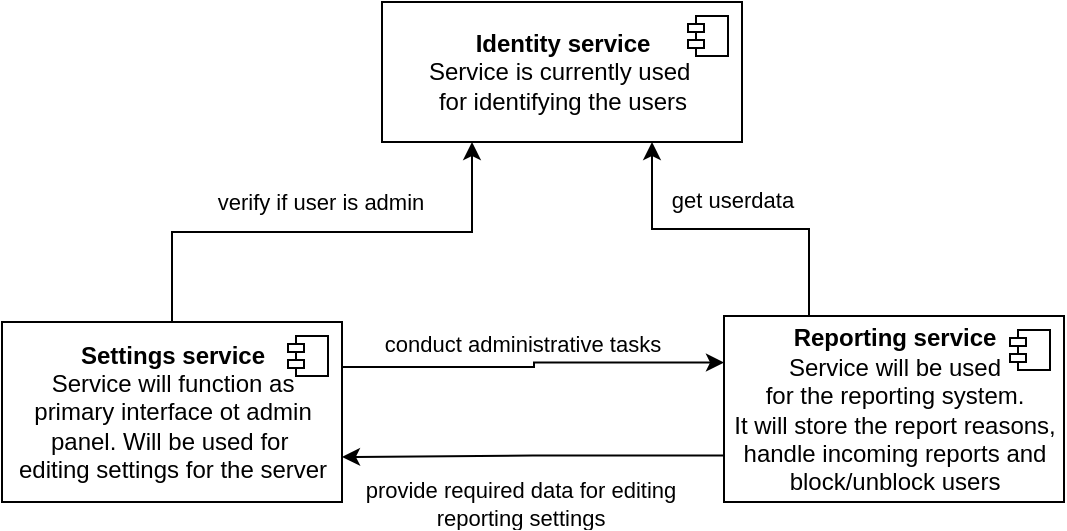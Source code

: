 <mxfile version="14.1.8" type="device"><diagram id="sjsWT4N13Pt0rgzG66gl" name="Seite-1"><mxGraphModel dx="1024" dy="592" grid="1" gridSize="10" guides="1" tooltips="1" connect="1" arrows="1" fold="1" page="1" pageScale="1" pageWidth="827" pageHeight="1169" math="0" shadow="0"><root><mxCell id="0"/><mxCell id="1" parent="0"/><mxCell id="5xztgfxP8H5yamXmcg64-1" value="&lt;b&gt;Identity service&lt;br&gt;&lt;/b&gt;Service is currently used&amp;nbsp;&lt;br&gt;for identifying the users" style="html=1;dropTarget=0;" vertex="1" parent="1"><mxGeometry x="340" y="10" width="180" height="70" as="geometry"/></mxCell><mxCell id="5xztgfxP8H5yamXmcg64-2" value="" style="shape=module;jettyWidth=8;jettyHeight=4;" vertex="1" parent="5xztgfxP8H5yamXmcg64-1"><mxGeometry x="1" width="20" height="20" relative="1" as="geometry"><mxPoint x="-27" y="7" as="offset"/></mxGeometry></mxCell><mxCell id="5xztgfxP8H5yamXmcg64-10" value="provide required data for editing &lt;br&gt;reporting settings" style="edgeStyle=orthogonalEdgeStyle;rounded=0;orthogonalLoop=1;jettySize=auto;html=1;exitX=0;exitY=0.75;exitDx=0;exitDy=0;entryX=1;entryY=0.75;entryDx=0;entryDy=0;" edge="1" parent="1" source="5xztgfxP8H5yamXmcg64-3" target="5xztgfxP8H5yamXmcg64-5"><mxGeometry x="0.067" y="23" relative="1" as="geometry"><mxPoint as="offset"/></mxGeometry></mxCell><mxCell id="5xztgfxP8H5yamXmcg64-11" value="get userdata" style="edgeStyle=orthogonalEdgeStyle;rounded=0;orthogonalLoop=1;jettySize=auto;html=1;exitX=0.25;exitY=0;exitDx=0;exitDy=0;entryX=0.75;entryY=1;entryDx=0;entryDy=0;" edge="1" parent="1" source="5xztgfxP8H5yamXmcg64-3" target="5xztgfxP8H5yamXmcg64-1"><mxGeometry y="-15" relative="1" as="geometry"><mxPoint x="1" as="offset"/></mxGeometry></mxCell><mxCell id="5xztgfxP8H5yamXmcg64-3" value="&lt;b&gt;Reporting service&lt;br&gt;&lt;/b&gt;Service will be used&lt;br&gt;for the reporting system.&lt;br&gt;It will store the report reasons,&lt;br&gt;handle incoming reports and&lt;br&gt;block/unblock users" style="html=1;dropTarget=0;" vertex="1" parent="1"><mxGeometry x="511" y="167" width="170" height="93" as="geometry"/></mxCell><mxCell id="5xztgfxP8H5yamXmcg64-4" value="" style="shape=module;jettyWidth=8;jettyHeight=4;" vertex="1" parent="5xztgfxP8H5yamXmcg64-3"><mxGeometry x="1" width="20" height="20" relative="1" as="geometry"><mxPoint x="-27" y="7" as="offset"/></mxGeometry></mxCell><mxCell id="5xztgfxP8H5yamXmcg64-7" value="verify if user is admin" style="edgeStyle=orthogonalEdgeStyle;rounded=0;orthogonalLoop=1;jettySize=auto;html=1;exitX=0.5;exitY=0;exitDx=0;exitDy=0;entryX=0.25;entryY=1;entryDx=0;entryDy=0;" edge="1" parent="1" source="5xztgfxP8H5yamXmcg64-5" target="5xztgfxP8H5yamXmcg64-1"><mxGeometry x="-0.011" y="15" relative="1" as="geometry"><mxPoint as="offset"/></mxGeometry></mxCell><mxCell id="5xztgfxP8H5yamXmcg64-9" value="conduct administrative tasks" style="edgeStyle=orthogonalEdgeStyle;rounded=0;orthogonalLoop=1;jettySize=auto;html=1;exitX=1;exitY=0.25;exitDx=0;exitDy=0;entryX=0;entryY=0.25;entryDx=0;entryDy=0;" edge="1" parent="1" source="5xztgfxP8H5yamXmcg64-5" target="5xztgfxP8H5yamXmcg64-3"><mxGeometry x="-0.067" y="13" relative="1" as="geometry"><Array as="points"><mxPoint x="416" y="193"/><mxPoint x="416" y="190"/></Array><mxPoint y="1" as="offset"/></mxGeometry></mxCell><mxCell id="5xztgfxP8H5yamXmcg64-5" value="&lt;b&gt;Settings service&lt;br&gt;&lt;/b&gt;Service will function as&lt;br&gt;primary interface ot admin&lt;br&gt;panel. Will be used for&amp;nbsp;&lt;br&gt;editing settings for the server" style="html=1;dropTarget=0;" vertex="1" parent="1"><mxGeometry x="150" y="170" width="170" height="90" as="geometry"/></mxCell><mxCell id="5xztgfxP8H5yamXmcg64-6" value="" style="shape=module;jettyWidth=8;jettyHeight=4;" vertex="1" parent="5xztgfxP8H5yamXmcg64-5"><mxGeometry x="1" width="20" height="20" relative="1" as="geometry"><mxPoint x="-27" y="7" as="offset"/></mxGeometry></mxCell></root></mxGraphModel></diagram></mxfile>